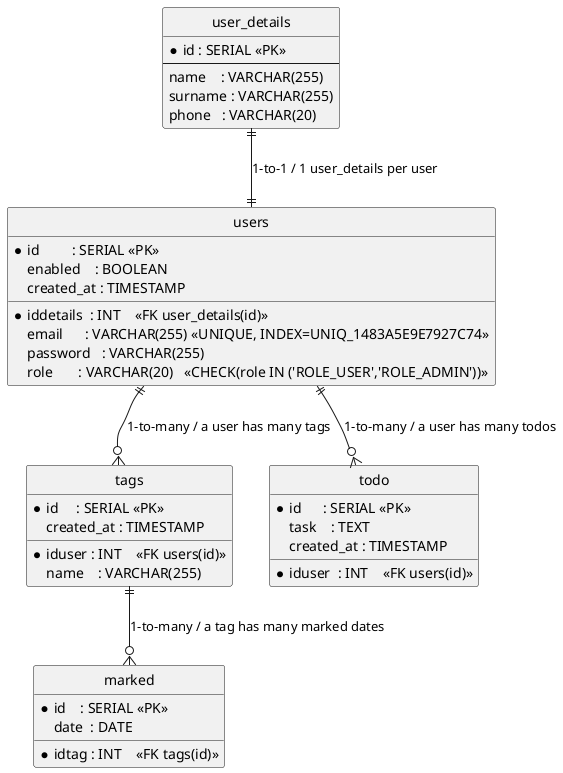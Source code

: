 @startuml
hide circle

entity "user_details" as user_details {
  * id : SERIAL <<PK>>
  --
    name    : VARCHAR(255)
    surname : VARCHAR(255)
    phone   : VARCHAR(20)
}

entity "users" as users {
  * id         : SERIAL <<PK>>
  * iddetails  : INT    <<FK user_details(id)>>
    email      : VARCHAR(255) <<UNIQUE, INDEX=UNIQ_1483A5E9E7927C74>>
    password   : VARCHAR(255)
    enabled    : BOOLEAN
    role       : VARCHAR(20)   <<CHECK(role IN ('ROLE_USER','ROLE_ADMIN'))>>
    created_at : TIMESTAMP
}

entity "tags" as tags {
  * id     : SERIAL <<PK>>
  * iduser : INT    <<FK users(id)>>
    name    : VARCHAR(255)
    created_at : TIMESTAMP
}

entity "marked" as marked {
  * id    : SERIAL <<PK>>
  * idtag : INT    <<FK tags(id)>>
    date  : DATE
}

entity "todo" as todo {
  * id      : SERIAL <<PK>>
  * iduser  : INT    <<FK users(id)>>
    task    : TEXT
    created_at : TIMESTAMP
}

user_details ||--|| users        : "1-to-1 / 1 user_details per user"
users        ||--o{ tags         : "1-to-many / a user has many tags"
tags         ||--o{ marked       : "1-to-many / a tag has many marked dates"
users        ||--o{ todo         : "1-to-many / a user has many todos"

@enduml
